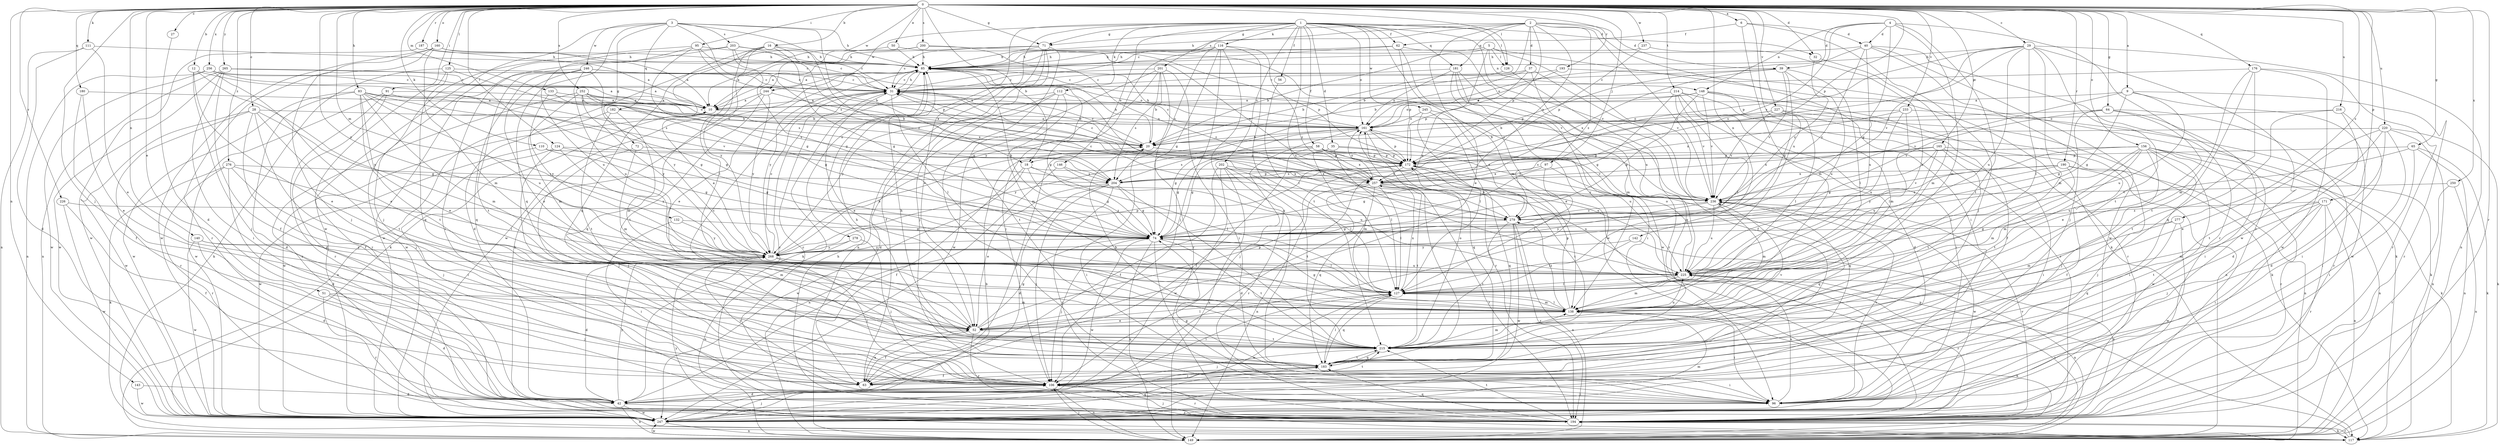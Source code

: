 strict digraph  {
0;
1;
2;
3;
4;
5;
6;
9;
10;
12;
16;
18;
20;
27;
28;
29;
31;
32;
35;
37;
39;
40;
42;
50;
51;
52;
56;
58;
62;
63;
64;
65;
71;
72;
74;
83;
85;
91;
95;
96;
97;
106;
110;
111;
112;
116;
117;
124;
125;
126;
127;
132;
133;
138;
140;
142;
143;
146;
148;
149;
156;
160;
161;
165;
171;
172;
176;
180;
181;
182;
183;
187;
190;
193;
194;
200;
201;
202;
203;
204;
214;
215;
216;
220;
225;
226;
227;
233;
236;
237;
244;
245;
246;
247;
250;
252;
256;
257;
265;
268;
276;
277;
278;
279;
0 -> 6  [label=a];
0 -> 9  [label=a];
0 -> 12  [label=b];
0 -> 16  [label=b];
0 -> 18  [label=b];
0 -> 27  [label=c];
0 -> 28  [label=c];
0 -> 29  [label=c];
0 -> 32  [label=d];
0 -> 50  [label=e];
0 -> 51  [label=e];
0 -> 64  [label=g];
0 -> 65  [label=g];
0 -> 71  [label=g];
0 -> 83  [label=h];
0 -> 91  [label=i];
0 -> 95  [label=i];
0 -> 97  [label=j];
0 -> 106  [label=j];
0 -> 110  [label=k];
0 -> 111  [label=k];
0 -> 124  [label=l];
0 -> 125  [label=l];
0 -> 126  [label=l];
0 -> 132  [label=m];
0 -> 133  [label=m];
0 -> 140  [label=n];
0 -> 142  [label=n];
0 -> 143  [label=n];
0 -> 156  [label=o];
0 -> 160  [label=o];
0 -> 165  [label=p];
0 -> 171  [label=p];
0 -> 172  [label=p];
0 -> 176  [label=q];
0 -> 180  [label=q];
0 -> 187  [label=r];
0 -> 190  [label=r];
0 -> 193  [label=r];
0 -> 194  [label=r];
0 -> 200  [label=s];
0 -> 214  [label=t];
0 -> 216  [label=u];
0 -> 220  [label=u];
0 -> 225  [label=u];
0 -> 226  [label=v];
0 -> 227  [label=v];
0 -> 233  [label=v];
0 -> 237  [label=w];
0 -> 244  [label=w];
0 -> 250  [label=x];
0 -> 252  [label=x];
0 -> 256  [label=x];
0 -> 265  [label=y];
0 -> 268  [label=y];
0 -> 276  [label=z];
0 -> 277  [label=z];
1 -> 32  [label=d];
1 -> 35  [label=d];
1 -> 52  [label=e];
1 -> 56  [label=f];
1 -> 58  [label=f];
1 -> 62  [label=f];
1 -> 71  [label=g];
1 -> 112  [label=k];
1 -> 116  [label=k];
1 -> 126  [label=l];
1 -> 138  [label=m];
1 -> 146  [label=n];
1 -> 161  [label=o];
1 -> 181  [label=q];
1 -> 201  [label=s];
1 -> 202  [label=s];
1 -> 225  [label=u];
1 -> 236  [label=v];
1 -> 244  [label=w];
1 -> 245  [label=w];
1 -> 278  [label=z];
2 -> 18  [label=b];
2 -> 31  [label=c];
2 -> 37  [label=d];
2 -> 39  [label=d];
2 -> 52  [label=e];
2 -> 71  [label=g];
2 -> 85  [label=h];
2 -> 96  [label=i];
2 -> 172  [label=p];
2 -> 181  [label=q];
2 -> 236  [label=v];
2 -> 257  [label=x];
2 -> 279  [label=z];
3 -> 18  [label=b];
3 -> 72  [label=g];
3 -> 85  [label=h];
3 -> 182  [label=q];
3 -> 183  [label=q];
3 -> 203  [label=s];
3 -> 204  [label=s];
3 -> 246  [label=w];
3 -> 247  [label=w];
3 -> 279  [label=z];
4 -> 39  [label=d];
4 -> 40  [label=d];
4 -> 74  [label=g];
4 -> 138  [label=m];
4 -> 148  [label=n];
4 -> 194  [label=r];
4 -> 204  [label=s];
4 -> 215  [label=t];
5 -> 20  [label=b];
5 -> 85  [label=h];
5 -> 117  [label=k];
5 -> 126  [label=l];
5 -> 148  [label=n];
5 -> 236  [label=v];
5 -> 268  [label=y];
6 -> 40  [label=d];
6 -> 62  [label=f];
6 -> 106  [label=j];
6 -> 138  [label=m];
9 -> 10  [label=a];
9 -> 74  [label=g];
9 -> 194  [label=r];
9 -> 225  [label=u];
9 -> 236  [label=v];
9 -> 247  [label=w];
10 -> 161  [label=o];
10 -> 247  [label=w];
12 -> 31  [label=c];
12 -> 52  [label=e];
12 -> 106  [label=j];
12 -> 268  [label=y];
16 -> 31  [label=c];
16 -> 74  [label=g];
16 -> 85  [label=h];
16 -> 117  [label=k];
16 -> 127  [label=l];
16 -> 183  [label=q];
16 -> 268  [label=y];
18 -> 63  [label=f];
18 -> 74  [label=g];
18 -> 127  [label=l];
18 -> 247  [label=w];
18 -> 257  [label=x];
20 -> 31  [label=c];
20 -> 63  [label=f];
20 -> 85  [label=h];
20 -> 96  [label=i];
20 -> 172  [label=p];
27 -> 42  [label=d];
28 -> 63  [label=f];
28 -> 74  [label=g];
28 -> 106  [label=j];
28 -> 161  [label=o];
28 -> 194  [label=r];
28 -> 215  [label=t];
28 -> 247  [label=w];
29 -> 85  [label=h];
29 -> 127  [label=l];
29 -> 138  [label=m];
29 -> 149  [label=n];
29 -> 172  [label=p];
29 -> 204  [label=s];
29 -> 215  [label=t];
29 -> 225  [label=u];
29 -> 236  [label=v];
29 -> 247  [label=w];
31 -> 10  [label=a];
31 -> 20  [label=b];
31 -> 52  [label=e];
31 -> 85  [label=h];
31 -> 127  [label=l];
32 -> 138  [label=m];
32 -> 279  [label=z];
35 -> 74  [label=g];
35 -> 127  [label=l];
35 -> 138  [label=m];
35 -> 172  [label=p];
35 -> 236  [label=v];
37 -> 20  [label=b];
37 -> 31  [label=c];
37 -> 63  [label=f];
37 -> 138  [label=m];
37 -> 172  [label=p];
39 -> 31  [label=c];
39 -> 74  [label=g];
39 -> 127  [label=l];
39 -> 172  [label=p];
39 -> 225  [label=u];
39 -> 236  [label=v];
39 -> 257  [label=x];
40 -> 85  [label=h];
40 -> 106  [label=j];
40 -> 161  [label=o];
40 -> 194  [label=r];
40 -> 225  [label=u];
40 -> 247  [label=w];
40 -> 279  [label=z];
42 -> 31  [label=c];
42 -> 149  [label=n];
42 -> 194  [label=r];
42 -> 247  [label=w];
42 -> 268  [label=y];
50 -> 42  [label=d];
50 -> 85  [label=h];
50 -> 172  [label=p];
51 -> 42  [label=d];
51 -> 106  [label=j];
51 -> 138  [label=m];
51 -> 194  [label=r];
52 -> 31  [label=c];
52 -> 63  [label=f];
52 -> 74  [label=g];
52 -> 127  [label=l];
52 -> 172  [label=p];
52 -> 194  [label=r];
52 -> 215  [label=t];
52 -> 225  [label=u];
56 -> 127  [label=l];
58 -> 63  [label=f];
58 -> 74  [label=g];
58 -> 172  [label=p];
58 -> 204  [label=s];
58 -> 225  [label=u];
58 -> 236  [label=v];
58 -> 257  [label=x];
62 -> 10  [label=a];
62 -> 85  [label=h];
62 -> 172  [label=p];
62 -> 225  [label=u];
62 -> 247  [label=w];
63 -> 52  [label=e];
63 -> 268  [label=y];
64 -> 52  [label=e];
64 -> 74  [label=g];
64 -> 96  [label=i];
64 -> 161  [label=o];
64 -> 194  [label=r];
64 -> 236  [label=v];
65 -> 96  [label=i];
65 -> 117  [label=k];
65 -> 149  [label=n];
65 -> 172  [label=p];
65 -> 225  [label=u];
71 -> 10  [label=a];
71 -> 31  [label=c];
71 -> 63  [label=f];
71 -> 85  [label=h];
71 -> 96  [label=i];
71 -> 106  [label=j];
71 -> 149  [label=n];
71 -> 236  [label=v];
72 -> 106  [label=j];
72 -> 138  [label=m];
72 -> 172  [label=p];
74 -> 85  [label=h];
74 -> 96  [label=i];
74 -> 106  [label=j];
74 -> 127  [label=l];
74 -> 149  [label=n];
74 -> 215  [label=t];
74 -> 247  [label=w];
74 -> 268  [label=y];
83 -> 10  [label=a];
83 -> 20  [label=b];
83 -> 42  [label=d];
83 -> 52  [label=e];
83 -> 74  [label=g];
83 -> 138  [label=m];
83 -> 215  [label=t];
83 -> 225  [label=u];
83 -> 236  [label=v];
83 -> 247  [label=w];
85 -> 31  [label=c];
85 -> 52  [label=e];
85 -> 117  [label=k];
85 -> 236  [label=v];
85 -> 268  [label=y];
85 -> 279  [label=z];
91 -> 10  [label=a];
91 -> 42  [label=d];
91 -> 74  [label=g];
91 -> 194  [label=r];
91 -> 247  [label=w];
95 -> 31  [label=c];
95 -> 74  [label=g];
95 -> 85  [label=h];
95 -> 106  [label=j];
95 -> 172  [label=p];
95 -> 225  [label=u];
96 -> 31  [label=c];
96 -> 74  [label=g];
96 -> 225  [label=u];
96 -> 236  [label=v];
97 -> 74  [label=g];
97 -> 127  [label=l];
97 -> 183  [label=q];
97 -> 257  [label=x];
106 -> 42  [label=d];
106 -> 96  [label=i];
106 -> 127  [label=l];
106 -> 149  [label=n];
106 -> 194  [label=r];
106 -> 215  [label=t];
110 -> 74  [label=g];
110 -> 172  [label=p];
110 -> 247  [label=w];
111 -> 42  [label=d];
111 -> 52  [label=e];
111 -> 85  [label=h];
111 -> 149  [label=n];
112 -> 10  [label=a];
112 -> 42  [label=d];
112 -> 74  [label=g];
112 -> 138  [label=m];
112 -> 215  [label=t];
112 -> 268  [label=y];
116 -> 74  [label=g];
116 -> 85  [label=h];
116 -> 106  [label=j];
116 -> 183  [label=q];
116 -> 204  [label=s];
116 -> 215  [label=t];
116 -> 268  [label=y];
116 -> 279  [label=z];
117 -> 85  [label=h];
117 -> 172  [label=p];
117 -> 194  [label=r];
117 -> 268  [label=y];
124 -> 74  [label=g];
124 -> 96  [label=i];
124 -> 106  [label=j];
124 -> 172  [label=p];
124 -> 268  [label=y];
125 -> 31  [label=c];
125 -> 117  [label=k];
125 -> 183  [label=q];
125 -> 194  [label=r];
125 -> 204  [label=s];
126 -> 20  [label=b];
126 -> 183  [label=q];
127 -> 138  [label=m];
127 -> 183  [label=q];
127 -> 247  [label=w];
127 -> 257  [label=x];
132 -> 74  [label=g];
132 -> 96  [label=i];
132 -> 268  [label=y];
133 -> 10  [label=a];
133 -> 204  [label=s];
133 -> 268  [label=y];
138 -> 52  [label=e];
138 -> 74  [label=g];
138 -> 96  [label=i];
138 -> 127  [label=l];
138 -> 149  [label=n];
138 -> 172  [label=p];
138 -> 279  [label=z];
140 -> 42  [label=d];
140 -> 138  [label=m];
140 -> 247  [label=w];
140 -> 268  [label=y];
142 -> 127  [label=l];
142 -> 149  [label=n];
142 -> 268  [label=y];
143 -> 42  [label=d];
143 -> 247  [label=w];
146 -> 149  [label=n];
146 -> 204  [label=s];
146 -> 225  [label=u];
148 -> 10  [label=a];
148 -> 63  [label=f];
148 -> 74  [label=g];
148 -> 138  [label=m];
148 -> 161  [label=o];
148 -> 194  [label=r];
148 -> 236  [label=v];
149 -> 106  [label=j];
149 -> 225  [label=u];
149 -> 247  [label=w];
156 -> 96  [label=i];
156 -> 106  [label=j];
156 -> 117  [label=k];
156 -> 127  [label=l];
156 -> 138  [label=m];
156 -> 149  [label=n];
156 -> 172  [label=p];
156 -> 194  [label=r];
156 -> 204  [label=s];
156 -> 215  [label=t];
156 -> 247  [label=w];
156 -> 268  [label=y];
160 -> 10  [label=a];
160 -> 85  [label=h];
160 -> 106  [label=j];
160 -> 138  [label=m];
160 -> 194  [label=r];
160 -> 247  [label=w];
161 -> 20  [label=b];
161 -> 31  [label=c];
161 -> 74  [label=g];
161 -> 85  [label=h];
161 -> 106  [label=j];
161 -> 172  [label=p];
161 -> 183  [label=q];
161 -> 225  [label=u];
161 -> 268  [label=y];
165 -> 74  [label=g];
165 -> 96  [label=i];
165 -> 149  [label=n];
165 -> 172  [label=p];
165 -> 215  [label=t];
165 -> 225  [label=u];
165 -> 257  [label=x];
171 -> 96  [label=i];
171 -> 106  [label=j];
171 -> 138  [label=m];
171 -> 149  [label=n];
171 -> 194  [label=r];
171 -> 215  [label=t];
171 -> 279  [label=z];
172 -> 31  [label=c];
172 -> 183  [label=q];
172 -> 204  [label=s];
172 -> 215  [label=t];
172 -> 257  [label=x];
176 -> 31  [label=c];
176 -> 138  [label=m];
176 -> 183  [label=q];
176 -> 194  [label=r];
176 -> 215  [label=t];
176 -> 247  [label=w];
180 -> 10  [label=a];
180 -> 52  [label=e];
180 -> 63  [label=f];
181 -> 31  [label=c];
181 -> 52  [label=e];
181 -> 96  [label=i];
181 -> 161  [label=o];
181 -> 194  [label=r];
181 -> 247  [label=w];
182 -> 138  [label=m];
182 -> 149  [label=n];
182 -> 161  [label=o];
182 -> 215  [label=t];
183 -> 63  [label=f];
183 -> 85  [label=h];
183 -> 96  [label=i];
183 -> 106  [label=j];
183 -> 127  [label=l];
183 -> 161  [label=o];
183 -> 215  [label=t];
187 -> 10  [label=a];
187 -> 85  [label=h];
187 -> 247  [label=w];
190 -> 63  [label=f];
190 -> 106  [label=j];
190 -> 138  [label=m];
190 -> 236  [label=v];
190 -> 257  [label=x];
190 -> 279  [label=z];
193 -> 31  [label=c];
193 -> 117  [label=k];
193 -> 161  [label=o];
194 -> 106  [label=j];
194 -> 117  [label=k];
194 -> 183  [label=q];
194 -> 215  [label=t];
194 -> 236  [label=v];
200 -> 10  [label=a];
200 -> 85  [label=h];
200 -> 247  [label=w];
200 -> 257  [label=x];
200 -> 279  [label=z];
201 -> 20  [label=b];
201 -> 31  [label=c];
201 -> 96  [label=i];
201 -> 106  [label=j];
201 -> 194  [label=r];
201 -> 204  [label=s];
201 -> 247  [label=w];
202 -> 63  [label=f];
202 -> 127  [label=l];
202 -> 149  [label=n];
202 -> 194  [label=r];
202 -> 215  [label=t];
202 -> 247  [label=w];
202 -> 257  [label=x];
203 -> 31  [label=c];
203 -> 74  [label=g];
203 -> 85  [label=h];
203 -> 96  [label=i];
203 -> 247  [label=w];
203 -> 257  [label=x];
204 -> 42  [label=d];
204 -> 52  [label=e];
204 -> 74  [label=g];
204 -> 106  [label=j];
204 -> 172  [label=p];
204 -> 194  [label=r];
204 -> 215  [label=t];
214 -> 10  [label=a];
214 -> 42  [label=d];
214 -> 74  [label=g];
214 -> 96  [label=i];
214 -> 127  [label=l];
214 -> 194  [label=r];
214 -> 236  [label=v];
215 -> 20  [label=b];
215 -> 85  [label=h];
215 -> 106  [label=j];
215 -> 138  [label=m];
215 -> 161  [label=o];
215 -> 183  [label=q];
215 -> 236  [label=v];
216 -> 42  [label=d];
216 -> 96  [label=i];
216 -> 161  [label=o];
216 -> 215  [label=t];
220 -> 20  [label=b];
220 -> 42  [label=d];
220 -> 52  [label=e];
220 -> 96  [label=i];
220 -> 117  [label=k];
220 -> 149  [label=n];
220 -> 215  [label=t];
225 -> 127  [label=l];
225 -> 138  [label=m];
225 -> 149  [label=n];
225 -> 161  [label=o];
225 -> 194  [label=r];
226 -> 63  [label=f];
226 -> 247  [label=w];
226 -> 279  [label=z];
227 -> 20  [label=b];
227 -> 117  [label=k];
227 -> 127  [label=l];
227 -> 149  [label=n];
227 -> 161  [label=o];
227 -> 236  [label=v];
233 -> 117  [label=k];
233 -> 127  [label=l];
233 -> 161  [label=o];
233 -> 225  [label=u];
233 -> 257  [label=x];
236 -> 31  [label=c];
236 -> 138  [label=m];
236 -> 183  [label=q];
236 -> 225  [label=u];
236 -> 247  [label=w];
236 -> 268  [label=y];
236 -> 279  [label=z];
237 -> 85  [label=h];
237 -> 172  [label=p];
237 -> 225  [label=u];
244 -> 10  [label=a];
244 -> 20  [label=b];
244 -> 183  [label=q];
244 -> 215  [label=t];
244 -> 268  [label=y];
245 -> 127  [label=l];
245 -> 161  [label=o];
245 -> 194  [label=r];
245 -> 279  [label=z];
246 -> 31  [label=c];
246 -> 52  [label=e];
246 -> 161  [label=o];
246 -> 183  [label=q];
246 -> 215  [label=t];
246 -> 225  [label=u];
246 -> 247  [label=w];
246 -> 268  [label=y];
247 -> 20  [label=b];
247 -> 85  [label=h];
247 -> 106  [label=j];
247 -> 138  [label=m];
247 -> 149  [label=n];
247 -> 183  [label=q];
250 -> 149  [label=n];
250 -> 194  [label=r];
250 -> 236  [label=v];
252 -> 10  [label=a];
252 -> 20  [label=b];
252 -> 74  [label=g];
252 -> 138  [label=m];
252 -> 161  [label=o];
252 -> 194  [label=r];
252 -> 257  [label=x];
252 -> 268  [label=y];
256 -> 10  [label=a];
256 -> 31  [label=c];
256 -> 52  [label=e];
256 -> 149  [label=n];
256 -> 204  [label=s];
256 -> 247  [label=w];
257 -> 31  [label=c];
257 -> 42  [label=d];
257 -> 127  [label=l];
257 -> 149  [label=n];
257 -> 161  [label=o];
257 -> 183  [label=q];
257 -> 194  [label=r];
257 -> 215  [label=t];
257 -> 225  [label=u];
257 -> 236  [label=v];
265 -> 10  [label=a];
265 -> 31  [label=c];
265 -> 63  [label=f];
265 -> 96  [label=i];
265 -> 149  [label=n];
265 -> 247  [label=w];
268 -> 10  [label=a];
268 -> 20  [label=b];
268 -> 31  [label=c];
268 -> 42  [label=d];
268 -> 106  [label=j];
268 -> 127  [label=l];
268 -> 172  [label=p];
268 -> 225  [label=u];
276 -> 42  [label=d];
276 -> 106  [label=j];
276 -> 117  [label=k];
276 -> 127  [label=l];
276 -> 194  [label=r];
276 -> 204  [label=s];
277 -> 74  [label=g];
277 -> 138  [label=m];
277 -> 183  [label=q];
277 -> 247  [label=w];
278 -> 106  [label=j];
278 -> 149  [label=n];
278 -> 268  [label=y];
279 -> 74  [label=g];
279 -> 149  [label=n];
279 -> 172  [label=p];
279 -> 194  [label=r];
279 -> 215  [label=t];
279 -> 247  [label=w];
}
